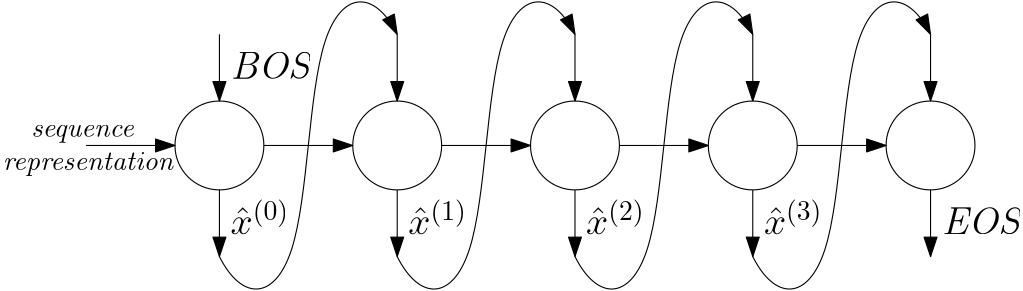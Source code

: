 <ipe version="70206" creator="Ipe 7.2.9">
<info created="D:20180409093007" modified="D:20200415115918"/>
<ipestyle name="basic">
<symbol name="arrow/arc(spx)">
<path stroke="sym-stroke" fill="sym-stroke" pen="sym-pen">
0 0 m
-1 0.333 l
-1 -0.333 l
h
</path>
</symbol>
<symbol name="arrow/farc(spx)">
<path stroke="sym-stroke" fill="white" pen="sym-pen">
0 0 m
-1 0.333 l
-1 -0.333 l
h
</path>
</symbol>
<symbol name="arrow/ptarc(spx)">
<path stroke="sym-stroke" fill="sym-stroke" pen="sym-pen">
0 0 m
-1 0.333 l
-0.8 0 l
-1 -0.333 l
h
</path>
</symbol>
<symbol name="arrow/fptarc(spx)">
<path stroke="sym-stroke" fill="white" pen="sym-pen">
0 0 m
-1 0.333 l
-0.8 0 l
-1 -0.333 l
h
</path>
</symbol>
<symbol name="mark/circle(sx)" transformations="translations">
<path fill="sym-stroke">
0.6 0 0 0.6 0 0 e
0.4 0 0 0.4 0 0 e
</path>
</symbol>
<symbol name="mark/disk(sx)" transformations="translations">
<path fill="sym-stroke">
0.6 0 0 0.6 0 0 e
</path>
</symbol>
<symbol name="mark/fdisk(sfx)" transformations="translations">
<group>
<path fill="sym-fill">
0.5 0 0 0.5 0 0 e
</path>
<path fill="sym-stroke" fillrule="eofill">
0.6 0 0 0.6 0 0 e
0.4 0 0 0.4 0 0 e
</path>
</group>
</symbol>
<symbol name="mark/box(sx)" transformations="translations">
<path fill="sym-stroke" fillrule="eofill">
-0.6 -0.6 m
0.6 -0.6 l
0.6 0.6 l
-0.6 0.6 l
h
-0.4 -0.4 m
0.4 -0.4 l
0.4 0.4 l
-0.4 0.4 l
h
</path>
</symbol>
<symbol name="mark/square(sx)" transformations="translations">
<path fill="sym-stroke">
-0.6 -0.6 m
0.6 -0.6 l
0.6 0.6 l
-0.6 0.6 l
h
</path>
</symbol>
<symbol name="mark/fsquare(sfx)" transformations="translations">
<group>
<path fill="sym-fill">
-0.5 -0.5 m
0.5 -0.5 l
0.5 0.5 l
-0.5 0.5 l
h
</path>
<path fill="sym-stroke" fillrule="eofill">
-0.6 -0.6 m
0.6 -0.6 l
0.6 0.6 l
-0.6 0.6 l
h
-0.4 -0.4 m
0.4 -0.4 l
0.4 0.4 l
-0.4 0.4 l
h
</path>
</group>
</symbol>
<symbol name="mark/cross(sx)" transformations="translations">
<group>
<path fill="sym-stroke">
-0.43 -0.57 m
0.57 0.43 l
0.43 0.57 l
-0.57 -0.43 l
h
</path>
<path fill="sym-stroke">
-0.43 0.57 m
0.57 -0.43 l
0.43 -0.57 l
-0.57 0.43 l
h
</path>
</group>
</symbol>
<symbol name="arrow/fnormal(spx)">
<path stroke="sym-stroke" fill="white" pen="sym-pen">
0 0 m
-1 0.333 l
-1 -0.333 l
h
</path>
</symbol>
<symbol name="arrow/pointed(spx)">
<path stroke="sym-stroke" fill="sym-stroke" pen="sym-pen">
0 0 m
-1 0.333 l
-0.8 0 l
-1 -0.333 l
h
</path>
</symbol>
<symbol name="arrow/fpointed(spx)">
<path stroke="sym-stroke" fill="white" pen="sym-pen">
0 0 m
-1 0.333 l
-0.8 0 l
-1 -0.333 l
h
</path>
</symbol>
<symbol name="arrow/linear(spx)">
<path stroke="sym-stroke" pen="sym-pen">
-1 0.333 m
0 0 l
-1 -0.333 l
</path>
</symbol>
<symbol name="arrow/fdouble(spx)">
<path stroke="sym-stroke" fill="white" pen="sym-pen">
0 0 m
-1 0.333 l
-1 -0.333 l
h
-1 0 m
-2 0.333 l
-2 -0.333 l
h
</path>
</symbol>
<symbol name="arrow/double(spx)">
<path stroke="sym-stroke" fill="sym-stroke" pen="sym-pen">
0 0 m
-1 0.333 l
-1 -0.333 l
h
-1 0 m
-2 0.333 l
-2 -0.333 l
h
</path>
</symbol>
<pen name="heavier" value="0.8"/>
<pen name="fat" value="1.2"/>
<pen name="ultrafat" value="2"/>
<symbolsize name="large" value="5"/>
<symbolsize name="small" value="2"/>
<symbolsize name="tiny" value="1.1"/>
<arrowsize name="large" value="10"/>
<arrowsize name="small" value="5"/>
<arrowsize name="tiny" value="3"/>
<color name="red" value="1 0 0"/>
<color name="green" value="0 1 0"/>
<color name="blue" value="0 0 1"/>
<color name="yellow" value="1 1 0"/>
<color name="orange" value="1 0.647 0"/>
<color name="gold" value="1 0.843 0"/>
<color name="purple" value="0.627 0.125 0.941"/>
<color name="gray" value="0.745"/>
<color name="brown" value="0.647 0.165 0.165"/>
<color name="navy" value="0 0 0.502"/>
<color name="pink" value="1 0.753 0.796"/>
<color name="seagreen" value="0.18 0.545 0.341"/>
<color name="turquoise" value="0.251 0.878 0.816"/>
<color name="violet" value="0.933 0.51 0.933"/>
<color name="darkblue" value="0 0 0.545"/>
<color name="darkcyan" value="0 0.545 0.545"/>
<color name="darkgray" value="0.663"/>
<color name="darkgreen" value="0 0.392 0"/>
<color name="darkmagenta" value="0.545 0 0.545"/>
<color name="darkorange" value="1 0.549 0"/>
<color name="darkred" value="0.545 0 0"/>
<color name="lightblue" value="0.678 0.847 0.902"/>
<color name="lightcyan" value="0.878 1 1"/>
<color name="lightgray" value="0.827"/>
<color name="lightgreen" value="0.565 0.933 0.565"/>
<color name="lightyellow" value="1 1 0.878"/>
<dashstyle name="dashed" value="[4] 0"/>
<dashstyle name="dotted" value="[1 3] 0"/>
<dashstyle name="dash dotted" value="[4 2 1 2] 0"/>
<dashstyle name="dash dot dotted" value="[4 2 1 2 1 2] 0"/>
<textsize name="large" value="\large"/>
<textsize name="small" value="\small"/>
<textsize name="tiny" value="\tiny"/>
<textsize name="Large" value="\Large"/>
<textsize name="LARGE" value="\LARGE"/>
<textsize name="huge" value="\huge"/>
<textsize name="Huge" value="\Huge"/>
<textsize name="footnote" value="\footnotesize"/>
<textstyle name="center" begin="\begin{center}" end="\end{center}"/>
<textstyle name="itemize" begin="\begin{itemize}" end="\end{itemize}"/>
<textstyle name="item" begin="\begin{itemize}\item{}" end="\end{itemize}"/>
<gridsize name="4 pts" value="4"/>
<gridsize name="8 pts (~3 mm)" value="8"/>
<gridsize name="16 pts (~6 mm)" value="16"/>
<gridsize name="32 pts (~12 mm)" value="32"/>
<gridsize name="10 pts (~3.5 mm)" value="10"/>
<gridsize name="20 pts (~7 mm)" value="20"/>
<gridsize name="14 pts (~5 mm)" value="14"/>
<gridsize name="28 pts (~10 mm)" value="28"/>
<gridsize name="56 pts (~20 mm)" value="56"/>
<anglesize name="90 deg" value="90"/>
<anglesize name="60 deg" value="60"/>
<anglesize name="45 deg" value="45"/>
<anglesize name="30 deg" value="30"/>
<anglesize name="22.5 deg" value="22.5"/>
<opacity name="10%" value="0.1"/>
<opacity name="30%" value="0.3"/>
<opacity name="50%" value="0.5"/>
<opacity name="75%" value="0.75"/>
<tiling name="falling" angle="-60" step="4" width="1"/>
<tiling name="rising" angle="30" step="4" width="1"/>
</ipestyle>
<page>
<layer name="alpha"/>
<view layers="alpha" active="alpha"/>
<path layer="alpha" stroke="black">
16 0 0 16 80 736 e
</path>
<path stroke="black" arrow="normal/normal">
80 776 m
80 752 l
</path>
<text matrix="1 0 0 1 -4 -20" transformations="translations" pos="88 780" stroke="black" type="label" width="28.527" height="9.803" depth="0" valign="baseline" size="Large" style="math">\textit{BOS}</text>
<path stroke="black" arrow="normal/normal">
80 720 m
80 696 l
</path>
<text matrix="1 0 0 1 0 -8" transformations="translations" pos="84 712" stroke="black" type="label" width="21.211" height="12.678" depth="0" valign="baseline" size="Large" style="math">\hat x^{(0)}</text>
<path stroke="black" arrow="normal/normal">
96 736 m
128 736 l
</path>
<path matrix="1 0 0 1 64 0" stroke="black">
16 0 0 16 80 736 e
</path>
<path stroke="black" arrow="normal/normal">
144 720 m
144 696 l
</path>
<text matrix="1 0 0 1 64 -8" transformations="translations" pos="84 712" stroke="black" type="label" width="21.211" height="12.678" depth="0" valign="baseline" size="Large" style="math">\hat x^{(1)}</text>
<path matrix="1 0 0 1 64 0" stroke="black" arrow="normal/normal">
96 736 m
128 736 l
</path>
<path matrix="1 0 0 1 128 0" stroke="black">
16 0 0 16 80 736 e
</path>
<path stroke="black" arrow="normal/normal">
208 720 m
208 696 l
</path>
<text matrix="1 0 0 1 128 -8" transformations="translations" pos="84 712" stroke="black" type="label" width="21.211" height="12.678" depth="0" valign="baseline" size="Large" style="math">\hat x^{(2)}</text>
<path matrix="1 0 0 1 128 0" stroke="black" arrow="normal/normal">
96 736 m
128 736 l
</path>
<path matrix="1 0 0 1 192 0" stroke="black">
16 0 0 16 80 736 e
</path>
<path stroke="black" arrow="normal/normal">
272 720 m
272 696 l
</path>
<text matrix="1 0 0 1 192 -8" transformations="translations" pos="84 712" stroke="black" type="label" width="21.211" height="12.678" depth="0" valign="baseline" size="Large" style="math">\hat x^{(3)}</text>
<path matrix="1 0 0 1 192 0" stroke="black" arrow="normal/normal">
96 736 m
128 736 l
</path>
<path matrix="1 0 0 1 256 0" stroke="black">
16 0 0 16 80 736 e
</path>
<path stroke="black" arrow="normal/normal">
336 720 m
336 696 l
</path>
<text matrix="1 0 0 1 256 -8" transformations="translations" pos="84 712" stroke="black" type="label" width="28.168" height="9.803" depth="0" valign="baseline" size="Large" style="math">\textit{EOS}</text>
<path matrix="1 0 0 1 64 0" stroke="black" arrow="normal/normal">
80 776 m
80 752 l
</path>
<path matrix="1 0 0 1 128 0" stroke="black" arrow="normal/normal">
80 776 m
80 752 l
</path>
<path matrix="1 0 0 1 192 0" stroke="black" arrow="normal/normal">
80 776 m
80 752 l
</path>
<path matrix="1 0 0 1 256 0" stroke="black" arrow="normal/normal">
80 776 m
80 752 l
</path>
<path stroke="black" arrow="normal/normal">
80 696 m
88 680
112 680
112 792
136 792
144 776 c
</path>
<path matrix="1 0 0 1 64 0" stroke="black" arrow="normal/normal">
80 696 m
88 680
112 680
112 792
136 792
144 776 c
</path>
<path matrix="1 0 0 1 128 0" stroke="black" arrow="normal/normal">
80 696 m
88 680
112 680
112 792
136 792
144 776 c
</path>
<path matrix="1 0 0 1 192 0" stroke="black" arrow="normal/normal">
80 696 m
88 680
112 680
112 792
136 792
144 776 c
</path>
<path matrix="1 0 0 1 -64 0" stroke="black" arrow="normal/normal">
96 736 m
128 736 l
</path>
<text matrix="1 0 0 1 -75.7749 -40.913" transformations="translations" pos="88 780" stroke="black" type="label" width="37.665" height="4.297" depth="1.93" valign="baseline" style="math">\mathit{sequence}</text>
<text matrix="1 0 0 1 -85.9951 -52.8593" transformations="translations" pos="88 780" stroke="black" type="label" width="62.123" height="6.536" depth="1.93" valign="baseline" style="math">\mathit{representation}</text>
</page>
</ipe>
